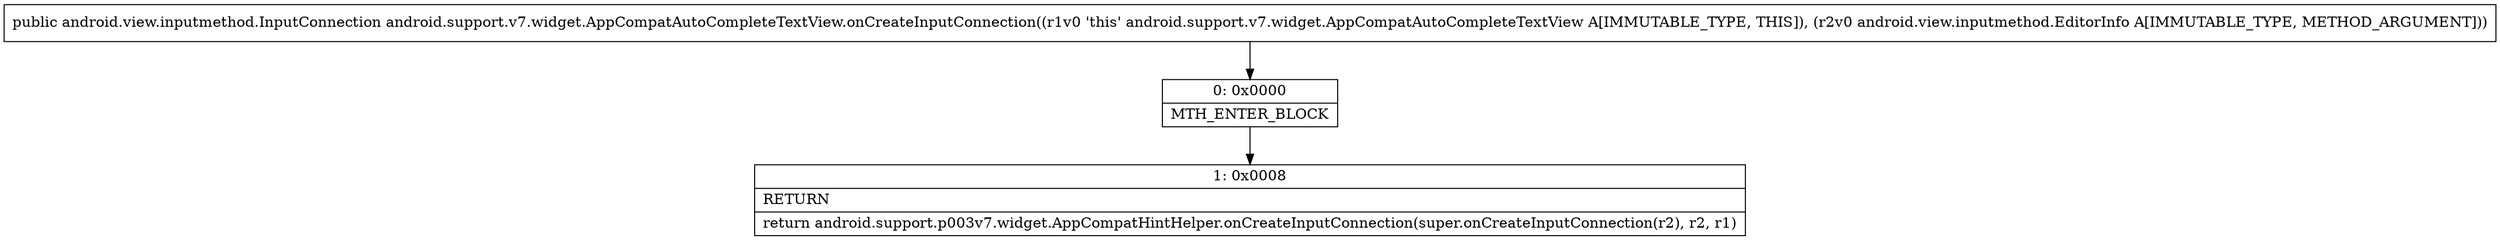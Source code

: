 digraph "CFG forandroid.support.v7.widget.AppCompatAutoCompleteTextView.onCreateInputConnection(Landroid\/view\/inputmethod\/EditorInfo;)Landroid\/view\/inputmethod\/InputConnection;" {
Node_0 [shape=record,label="{0\:\ 0x0000|MTH_ENTER_BLOCK\l}"];
Node_1 [shape=record,label="{1\:\ 0x0008|RETURN\l|return android.support.p003v7.widget.AppCompatHintHelper.onCreateInputConnection(super.onCreateInputConnection(r2), r2, r1)\l}"];
MethodNode[shape=record,label="{public android.view.inputmethod.InputConnection android.support.v7.widget.AppCompatAutoCompleteTextView.onCreateInputConnection((r1v0 'this' android.support.v7.widget.AppCompatAutoCompleteTextView A[IMMUTABLE_TYPE, THIS]), (r2v0 android.view.inputmethod.EditorInfo A[IMMUTABLE_TYPE, METHOD_ARGUMENT])) }"];
MethodNode -> Node_0;
Node_0 -> Node_1;
}

